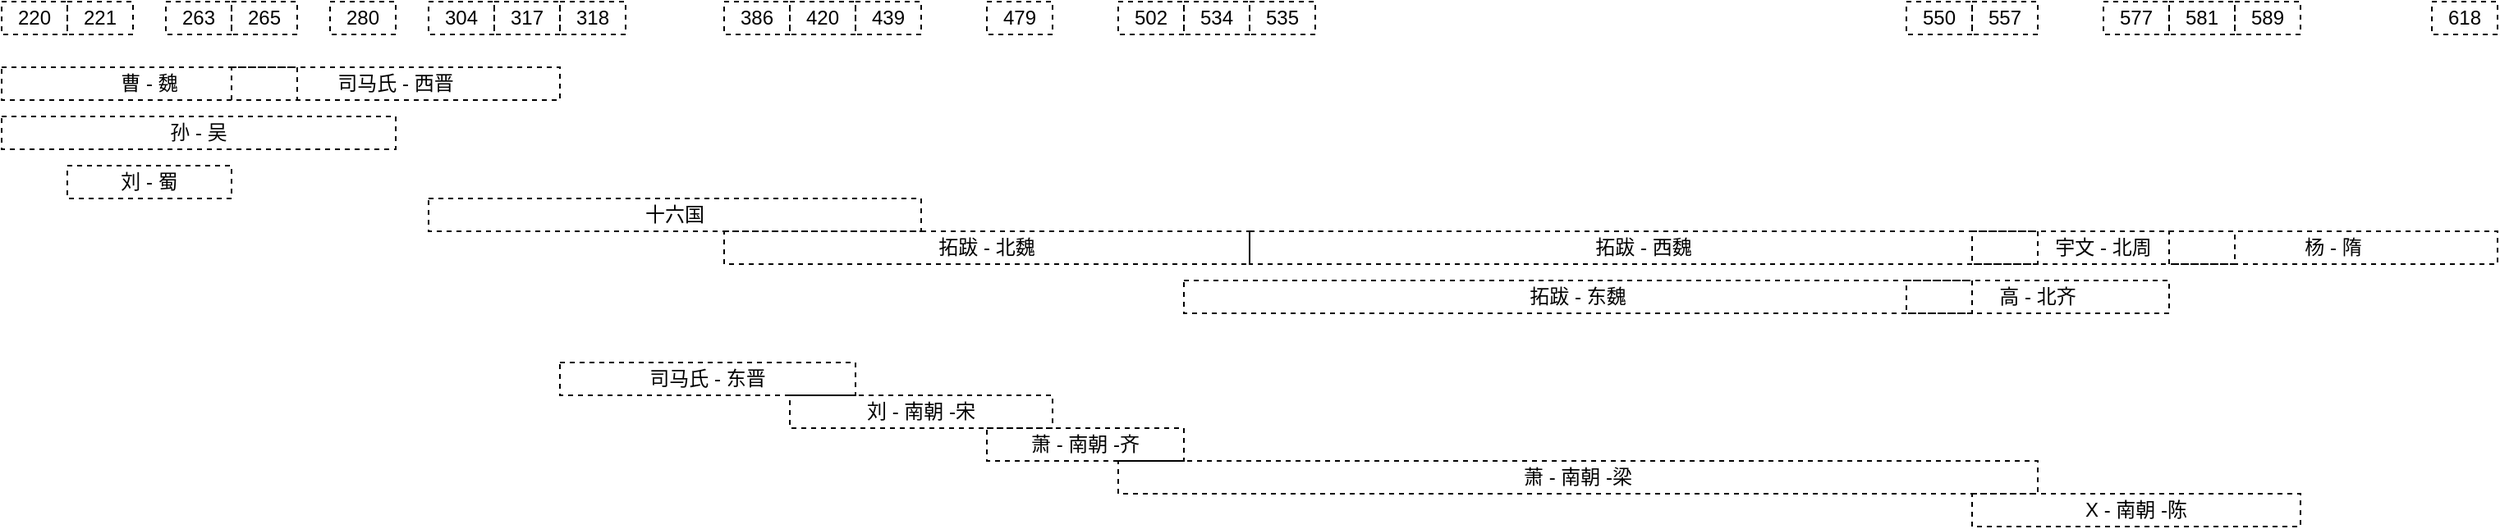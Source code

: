 <mxfile version="24.7.17">
  <diagram name="Page-1" id="xocxCrXr6AKo-NlmTyc1">
    <mxGraphModel dx="1993" dy="1244" grid="1" gridSize="10" guides="1" tooltips="1" connect="1" arrows="1" fold="1" page="1" pageScale="1" pageWidth="850" pageHeight="1100" math="0" shadow="0">
      <root>
        <mxCell id="0" />
        <mxCell id="1" parent="0" />
        <mxCell id="iPJwZdFhrFqHTdRpXEm0-1" value="220" style="rounded=0;whiteSpace=wrap;html=1;dashed=1;fillColor=none;" vertex="1" parent="1">
          <mxGeometry x="80" y="100" width="40" height="20" as="geometry" />
        </mxCell>
        <mxCell id="iPJwZdFhrFqHTdRpXEm0-2" value="221" style="rounded=0;whiteSpace=wrap;html=1;dashed=1;fillColor=none;" vertex="1" parent="1">
          <mxGeometry x="120" y="100" width="40" height="20" as="geometry" />
        </mxCell>
        <mxCell id="iPJwZdFhrFqHTdRpXEm0-3" value="263" style="rounded=0;whiteSpace=wrap;html=1;dashed=1;fillColor=none;" vertex="1" parent="1">
          <mxGeometry x="180" y="100" width="40" height="20" as="geometry" />
        </mxCell>
        <mxCell id="iPJwZdFhrFqHTdRpXEm0-4" value="265" style="rounded=0;whiteSpace=wrap;html=1;dashed=1;fillColor=none;" vertex="1" parent="1">
          <mxGeometry x="220" y="100" width="40" height="20" as="geometry" />
        </mxCell>
        <mxCell id="iPJwZdFhrFqHTdRpXEm0-5" value="280" style="rounded=0;whiteSpace=wrap;html=1;dashed=1;fillColor=none;" vertex="1" parent="1">
          <mxGeometry x="280" y="100" width="40" height="20" as="geometry" />
        </mxCell>
        <mxCell id="iPJwZdFhrFqHTdRpXEm0-6" value="317" style="rounded=0;whiteSpace=wrap;html=1;dashed=1;fillColor=none;" vertex="1" parent="1">
          <mxGeometry x="380" y="100" width="40" height="20" as="geometry" />
        </mxCell>
        <mxCell id="iPJwZdFhrFqHTdRpXEm0-7" value="曹 - 魏" style="rounded=0;whiteSpace=wrap;html=1;dashed=1;fillColor=none;" vertex="1" parent="1">
          <mxGeometry x="80" y="140" width="180" height="20" as="geometry" />
        </mxCell>
        <mxCell id="iPJwZdFhrFqHTdRpXEm0-8" value="孙 - 吴" style="rounded=0;whiteSpace=wrap;html=1;dashed=1;fillColor=none;" vertex="1" parent="1">
          <mxGeometry x="80" y="170" width="240" height="20" as="geometry" />
        </mxCell>
        <mxCell id="iPJwZdFhrFqHTdRpXEm0-9" value="刘 - 蜀" style="rounded=0;whiteSpace=wrap;html=1;dashed=1;fillColor=none;" vertex="1" parent="1">
          <mxGeometry x="120" y="200" width="100" height="20" as="geometry" />
        </mxCell>
        <mxCell id="iPJwZdFhrFqHTdRpXEm0-10" value="司马氏 - 西晋" style="rounded=0;whiteSpace=wrap;html=1;dashed=1;fillColor=none;" vertex="1" parent="1">
          <mxGeometry x="220" y="140" width="200" height="20" as="geometry" />
        </mxCell>
        <mxCell id="iPJwZdFhrFqHTdRpXEm0-12" value="304" style="rounded=0;whiteSpace=wrap;html=1;dashed=1;fillColor=none;" vertex="1" parent="1">
          <mxGeometry x="340" y="100" width="40" height="20" as="geometry" />
        </mxCell>
        <mxCell id="iPJwZdFhrFqHTdRpXEm0-13" value="十六国" style="rounded=0;whiteSpace=wrap;html=1;dashed=1;fillColor=none;" vertex="1" parent="1">
          <mxGeometry x="340" y="220" width="300" height="20" as="geometry" />
        </mxCell>
        <mxCell id="iPJwZdFhrFqHTdRpXEm0-14" value="439" style="rounded=0;whiteSpace=wrap;html=1;dashed=1;fillColor=none;" vertex="1" parent="1">
          <mxGeometry x="600" y="100" width="40" height="20" as="geometry" />
        </mxCell>
        <mxCell id="iPJwZdFhrFqHTdRpXEm0-15" value="拓跋 - 北魏" style="rounded=0;whiteSpace=wrap;html=1;dashed=1;fillColor=none;" vertex="1" parent="1">
          <mxGeometry x="520" y="240" width="320" height="20" as="geometry" />
        </mxCell>
        <mxCell id="iPJwZdFhrFqHTdRpXEm0-16" value="386" style="rounded=0;whiteSpace=wrap;html=1;dashed=1;fillColor=none;" vertex="1" parent="1">
          <mxGeometry x="520" y="100" width="40" height="20" as="geometry" />
        </mxCell>
        <mxCell id="iPJwZdFhrFqHTdRpXEm0-17" value="534" style="rounded=0;whiteSpace=wrap;html=1;dashed=1;fillColor=none;" vertex="1" parent="1">
          <mxGeometry x="800" y="100" width="40" height="20" as="geometry" />
        </mxCell>
        <mxCell id="iPJwZdFhrFqHTdRpXEm0-18" value="司马氏 - 东晋" style="rounded=0;whiteSpace=wrap;html=1;dashed=1;fillColor=none;" vertex="1" parent="1">
          <mxGeometry x="420" y="320" width="180" height="20" as="geometry" />
        </mxCell>
        <mxCell id="iPJwZdFhrFqHTdRpXEm0-19" value="318" style="rounded=0;whiteSpace=wrap;html=1;dashed=1;fillColor=none;" vertex="1" parent="1">
          <mxGeometry x="420" y="100" width="40" height="20" as="geometry" />
        </mxCell>
        <mxCell id="iPJwZdFhrFqHTdRpXEm0-20" value="420" style="rounded=0;whiteSpace=wrap;html=1;dashed=1;fillColor=none;" vertex="1" parent="1">
          <mxGeometry x="560" y="100" width="40" height="20" as="geometry" />
        </mxCell>
        <mxCell id="iPJwZdFhrFqHTdRpXEm0-21" value="479" style="rounded=0;whiteSpace=wrap;html=1;dashed=1;fillColor=none;" vertex="1" parent="1">
          <mxGeometry x="680" y="100" width="40" height="20" as="geometry" />
        </mxCell>
        <mxCell id="iPJwZdFhrFqHTdRpXEm0-22" value="刘 - 南朝 -宋" style="rounded=0;whiteSpace=wrap;html=1;dashed=1;fillColor=none;" vertex="1" parent="1">
          <mxGeometry x="560" y="340" width="160" height="20" as="geometry" />
        </mxCell>
        <mxCell id="iPJwZdFhrFqHTdRpXEm0-23" value="拓跋 - 西魏" style="rounded=0;whiteSpace=wrap;html=1;dashed=1;fillColor=none;" vertex="1" parent="1">
          <mxGeometry x="840" y="240" width="480" height="20" as="geometry" />
        </mxCell>
        <mxCell id="iPJwZdFhrFqHTdRpXEm0-24" value="拓跋 - 东魏" style="rounded=0;whiteSpace=wrap;html=1;dashed=1;fillColor=none;" vertex="1" parent="1">
          <mxGeometry x="800" y="270" width="480" height="20" as="geometry" />
        </mxCell>
        <mxCell id="iPJwZdFhrFqHTdRpXEm0-25" value="535" style="rounded=0;whiteSpace=wrap;html=1;dashed=1;fillColor=none;" vertex="1" parent="1">
          <mxGeometry x="840" y="100" width="40" height="20" as="geometry" />
        </mxCell>
        <mxCell id="iPJwZdFhrFqHTdRpXEm0-26" value="557" style="rounded=0;whiteSpace=wrap;html=1;dashed=1;fillColor=none;" vertex="1" parent="1">
          <mxGeometry x="1280" y="100" width="40" height="20" as="geometry" />
        </mxCell>
        <mxCell id="iPJwZdFhrFqHTdRpXEm0-27" value="550" style="rounded=0;whiteSpace=wrap;html=1;dashed=1;fillColor=none;" vertex="1" parent="1">
          <mxGeometry x="1240" y="100" width="40" height="20" as="geometry" />
        </mxCell>
        <mxCell id="iPJwZdFhrFqHTdRpXEm0-28" value="萧 - 南朝 -齐" style="rounded=0;whiteSpace=wrap;html=1;dashed=1;fillColor=none;" vertex="1" parent="1">
          <mxGeometry x="680" y="360" width="120" height="20" as="geometry" />
        </mxCell>
        <mxCell id="iPJwZdFhrFqHTdRpXEm0-29" value="502" style="rounded=0;whiteSpace=wrap;html=1;dashed=1;fillColor=none;" vertex="1" parent="1">
          <mxGeometry x="760" y="100" width="40" height="20" as="geometry" />
        </mxCell>
        <mxCell id="iPJwZdFhrFqHTdRpXEm0-31" value="萧 - 南朝 -梁" style="rounded=0;whiteSpace=wrap;html=1;dashed=1;fillColor=none;" vertex="1" parent="1">
          <mxGeometry x="760" y="380" width="560" height="20" as="geometry" />
        </mxCell>
        <mxCell id="iPJwZdFhrFqHTdRpXEm0-32" value="589" style="rounded=0;whiteSpace=wrap;html=1;dashed=1;fillColor=none;" vertex="1" parent="1">
          <mxGeometry x="1440" y="100" width="40" height="20" as="geometry" />
        </mxCell>
        <mxCell id="iPJwZdFhrFqHTdRpXEm0-33" value="X - 南朝 -陈" style="rounded=0;whiteSpace=wrap;html=1;dashed=1;fillColor=none;" vertex="1" parent="1">
          <mxGeometry x="1280" y="400" width="200" height="20" as="geometry" />
        </mxCell>
        <mxCell id="iPJwZdFhrFqHTdRpXEm0-34" value="581" style="rounded=0;whiteSpace=wrap;html=1;dashed=1;fillColor=none;" vertex="1" parent="1">
          <mxGeometry x="1400" y="100" width="40" height="20" as="geometry" />
        </mxCell>
        <mxCell id="iPJwZdFhrFqHTdRpXEm0-35" value="577" style="rounded=0;whiteSpace=wrap;html=1;dashed=1;fillColor=none;" vertex="1" parent="1">
          <mxGeometry x="1360" y="100" width="40" height="20" as="geometry" />
        </mxCell>
        <mxCell id="iPJwZdFhrFqHTdRpXEm0-36" value="宇文 - 北周" style="rounded=0;whiteSpace=wrap;html=1;dashed=1;fillColor=none;" vertex="1" parent="1">
          <mxGeometry x="1280" y="240" width="160" height="20" as="geometry" />
        </mxCell>
        <mxCell id="iPJwZdFhrFqHTdRpXEm0-37" value="高 - 北齐" style="rounded=0;whiteSpace=wrap;html=1;dashed=1;fillColor=none;" vertex="1" parent="1">
          <mxGeometry x="1240" y="270" width="160" height="20" as="geometry" />
        </mxCell>
        <mxCell id="iPJwZdFhrFqHTdRpXEm0-38" value="618" style="rounded=0;whiteSpace=wrap;html=1;dashed=1;fillColor=none;" vertex="1" parent="1">
          <mxGeometry x="1560" y="100" width="40" height="20" as="geometry" />
        </mxCell>
        <mxCell id="iPJwZdFhrFqHTdRpXEm0-39" value="杨 - 隋" style="rounded=0;whiteSpace=wrap;html=1;dashed=1;fillColor=none;" vertex="1" parent="1">
          <mxGeometry x="1400" y="240" width="200" height="20" as="geometry" />
        </mxCell>
      </root>
    </mxGraphModel>
  </diagram>
</mxfile>
